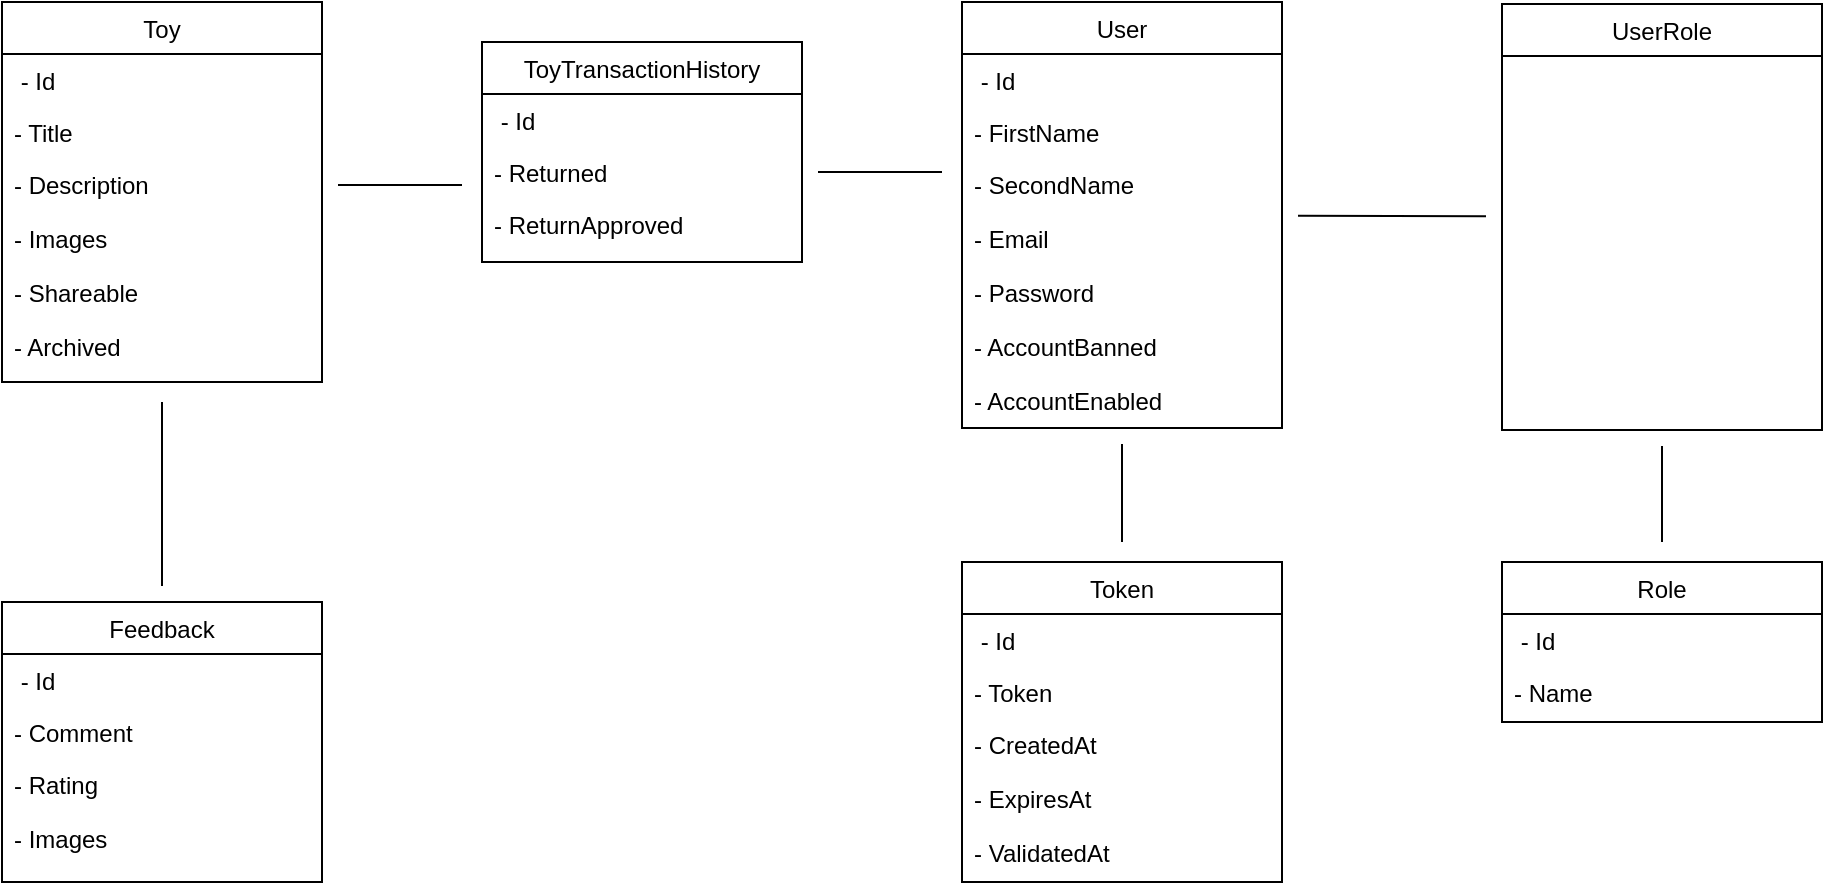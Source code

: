 <mxfile version="24.6.4" type="github">
  <diagram id="C5RBs43oDa-KdzZeNtuy" name="Page-1">
    <mxGraphModel dx="2014" dy="949" grid="1" gridSize="10" guides="1" tooltips="1" connect="1" arrows="1" fold="1" page="1" pageScale="1" pageWidth="827" pageHeight="1169" math="0" shadow="0">
      <root>
        <mxCell id="WIyWlLk6GJQsqaUBKTNV-0" />
        <mxCell id="WIyWlLk6GJQsqaUBKTNV-1" parent="WIyWlLk6GJQsqaUBKTNV-0" />
        <mxCell id="zkfFHV4jXpPFQw0GAbJ--17" value="Toy" style="swimlane;fontStyle=0;align=center;verticalAlign=top;childLayout=stackLayout;horizontal=1;startSize=26;horizontalStack=0;resizeParent=1;resizeLast=0;collapsible=1;marginBottom=0;rounded=0;shadow=0;strokeWidth=1;" parent="WIyWlLk6GJQsqaUBKTNV-1" vertex="1">
          <mxGeometry x="60" y="130" width="160" height="190" as="geometry">
            <mxRectangle x="60" y="130" width="160" height="26" as="alternateBounds" />
          </mxGeometry>
        </mxCell>
        <mxCell id="zkfFHV4jXpPFQw0GAbJ--18" value=" - Id" style="text;align=left;verticalAlign=top;spacingLeft=4;spacingRight=4;overflow=hidden;rotatable=0;points=[[0,0.5],[1,0.5]];portConstraint=eastwest;" parent="zkfFHV4jXpPFQw0GAbJ--17" vertex="1">
          <mxGeometry y="26" width="160" height="26" as="geometry" />
        </mxCell>
        <mxCell id="zkfFHV4jXpPFQw0GAbJ--19" value="- Title" style="text;align=left;verticalAlign=top;spacingLeft=4;spacingRight=4;overflow=hidden;rotatable=0;points=[[0,0.5],[1,0.5]];portConstraint=eastwest;rounded=0;shadow=0;html=0;" parent="zkfFHV4jXpPFQw0GAbJ--17" vertex="1">
          <mxGeometry y="52" width="160" height="26" as="geometry" />
        </mxCell>
        <mxCell id="p7sFAHXtTNkLviDF1ji--74" style="edgeStyle=none;curved=1;rounded=0;orthogonalLoop=1;jettySize=auto;html=1;fontFamily=Architects Daughter;fontSource=https%3A%2F%2Ffonts.googleapis.com%2Fcss%3Ffamily%3DArchitects%2BDaughter;fontSize=16;startSize=14;endArrow=none;endSize=14;sourcePerimeterSpacing=8;targetPerimeterSpacing=8;endFill=0;" edge="1" parent="zkfFHV4jXpPFQw0GAbJ--17" source="p7sFAHXtTNkLviDF1ji--14">
          <mxGeometry relative="1" as="geometry">
            <mxPoint x="230.0" y="91.5" as="targetPoint" />
          </mxGeometry>
        </mxCell>
        <mxCell id="p7sFAHXtTNkLviDF1ji--14" value="- Description" style="text;align=left;verticalAlign=top;spacingLeft=4;spacingRight=4;overflow=hidden;rotatable=0;points=[[0,0.5],[1,0.5]];portConstraint=eastwest;rounded=0;shadow=0;html=0;" vertex="1" parent="zkfFHV4jXpPFQw0GAbJ--17">
          <mxGeometry y="78" width="160" height="27" as="geometry" />
        </mxCell>
        <mxCell id="p7sFAHXtTNkLviDF1ji--15" value="- Images" style="text;align=left;verticalAlign=top;spacingLeft=4;spacingRight=4;overflow=hidden;rotatable=0;points=[[0,0.5],[1,0.5]];portConstraint=eastwest;rounded=0;shadow=0;html=0;" vertex="1" parent="zkfFHV4jXpPFQw0GAbJ--17">
          <mxGeometry y="105" width="160" height="27" as="geometry" />
        </mxCell>
        <mxCell id="p7sFAHXtTNkLviDF1ji--16" value="- Shareable" style="text;align=left;verticalAlign=top;spacingLeft=4;spacingRight=4;overflow=hidden;rotatable=0;points=[[0,0.5],[1,0.5]];portConstraint=eastwest;rounded=0;shadow=0;html=0;" vertex="1" parent="zkfFHV4jXpPFQw0GAbJ--17">
          <mxGeometry y="132" width="160" height="27" as="geometry" />
        </mxCell>
        <mxCell id="p7sFAHXtTNkLviDF1ji--17" value="- Archived" style="text;align=left;verticalAlign=top;spacingLeft=4;spacingRight=4;overflow=hidden;rotatable=0;points=[[0,0.5],[1,0.5]];portConstraint=eastwest;rounded=0;shadow=0;html=0;" vertex="1" parent="zkfFHV4jXpPFQw0GAbJ--17">
          <mxGeometry y="159" width="160" height="27" as="geometry" />
        </mxCell>
        <mxCell id="p7sFAHXtTNkLviDF1ji--73" style="edgeStyle=none;curved=1;rounded=0;orthogonalLoop=1;jettySize=auto;html=1;fontFamily=Architects Daughter;fontSource=https%3A%2F%2Ffonts.googleapis.com%2Fcss%3Ffamily%3DArchitects%2BDaughter;fontSize=16;startSize=14;endArrow=none;endSize=14;sourcePerimeterSpacing=8;targetPerimeterSpacing=8;endFill=0;" edge="1" parent="WIyWlLk6GJQsqaUBKTNV-1" source="p7sFAHXtTNkLviDF1ji--19">
          <mxGeometry relative="1" as="geometry">
            <mxPoint x="140.0" y="330" as="targetPoint" />
          </mxGeometry>
        </mxCell>
        <mxCell id="p7sFAHXtTNkLviDF1ji--19" value="Feedback" style="swimlane;fontStyle=0;align=center;verticalAlign=top;childLayout=stackLayout;horizontal=1;startSize=26;horizontalStack=0;resizeParent=1;resizeLast=0;collapsible=1;marginBottom=0;rounded=0;shadow=0;strokeWidth=1;" vertex="1" parent="WIyWlLk6GJQsqaUBKTNV-1">
          <mxGeometry x="60" y="430" width="160" height="140" as="geometry">
            <mxRectangle x="60" y="130" width="160" height="26" as="alternateBounds" />
          </mxGeometry>
        </mxCell>
        <mxCell id="p7sFAHXtTNkLviDF1ji--20" value=" - Id" style="text;align=left;verticalAlign=top;spacingLeft=4;spacingRight=4;overflow=hidden;rotatable=0;points=[[0,0.5],[1,0.5]];portConstraint=eastwest;" vertex="1" parent="p7sFAHXtTNkLviDF1ji--19">
          <mxGeometry y="26" width="160" height="26" as="geometry" />
        </mxCell>
        <mxCell id="p7sFAHXtTNkLviDF1ji--21" value="- Comment" style="text;align=left;verticalAlign=top;spacingLeft=4;spacingRight=4;overflow=hidden;rotatable=0;points=[[0,0.5],[1,0.5]];portConstraint=eastwest;rounded=0;shadow=0;html=0;" vertex="1" parent="p7sFAHXtTNkLviDF1ji--19">
          <mxGeometry y="52" width="160" height="26" as="geometry" />
        </mxCell>
        <mxCell id="p7sFAHXtTNkLviDF1ji--22" value="- Rating" style="text;align=left;verticalAlign=top;spacingLeft=4;spacingRight=4;overflow=hidden;rotatable=0;points=[[0,0.5],[1,0.5]];portConstraint=eastwest;rounded=0;shadow=0;html=0;" vertex="1" parent="p7sFAHXtTNkLviDF1ji--19">
          <mxGeometry y="78" width="160" height="27" as="geometry" />
        </mxCell>
        <mxCell id="p7sFAHXtTNkLviDF1ji--25" value="- Images" style="text;align=left;verticalAlign=top;spacingLeft=4;spacingRight=4;overflow=hidden;rotatable=0;points=[[0,0.5],[1,0.5]];portConstraint=eastwest;rounded=0;shadow=0;html=0;" vertex="1" parent="p7sFAHXtTNkLviDF1ji--19">
          <mxGeometry y="105" width="160" height="27" as="geometry" />
        </mxCell>
        <mxCell id="p7sFAHXtTNkLviDF1ji--28" value="ToyTransactionHistory" style="swimlane;fontStyle=0;align=center;verticalAlign=top;childLayout=stackLayout;horizontal=1;startSize=26;horizontalStack=0;resizeParent=1;resizeLast=0;collapsible=1;marginBottom=0;rounded=0;shadow=0;strokeWidth=1;" vertex="1" parent="WIyWlLk6GJQsqaUBKTNV-1">
          <mxGeometry x="300" y="150" width="160" height="110" as="geometry">
            <mxRectangle x="60" y="130" width="160" height="26" as="alternateBounds" />
          </mxGeometry>
        </mxCell>
        <mxCell id="p7sFAHXtTNkLviDF1ji--29" value=" - Id" style="text;align=left;verticalAlign=top;spacingLeft=4;spacingRight=4;overflow=hidden;rotatable=0;points=[[0,0.5],[1,0.5]];portConstraint=eastwest;" vertex="1" parent="p7sFAHXtTNkLviDF1ji--28">
          <mxGeometry y="26" width="160" height="26" as="geometry" />
        </mxCell>
        <mxCell id="p7sFAHXtTNkLviDF1ji--75" style="edgeStyle=none;curved=1;rounded=0;orthogonalLoop=1;jettySize=auto;html=1;fontFamily=Architects Daughter;fontSource=https%3A%2F%2Ffonts.googleapis.com%2Fcss%3Ffamily%3DArchitects%2BDaughter;fontSize=16;startSize=14;endArrow=none;endSize=14;sourcePerimeterSpacing=8;targetPerimeterSpacing=8;endFill=0;" edge="1" parent="p7sFAHXtTNkLviDF1ji--28" source="p7sFAHXtTNkLviDF1ji--30">
          <mxGeometry relative="1" as="geometry">
            <mxPoint x="230.0" y="65" as="targetPoint" />
          </mxGeometry>
        </mxCell>
        <mxCell id="p7sFAHXtTNkLviDF1ji--30" value="- Returned" style="text;align=left;verticalAlign=top;spacingLeft=4;spacingRight=4;overflow=hidden;rotatable=0;points=[[0,0.5],[1,0.5]];portConstraint=eastwest;rounded=0;shadow=0;html=0;" vertex="1" parent="p7sFAHXtTNkLviDF1ji--28">
          <mxGeometry y="52" width="160" height="26" as="geometry" />
        </mxCell>
        <mxCell id="p7sFAHXtTNkLviDF1ji--36" value="- ReturnApproved" style="text;align=left;verticalAlign=top;spacingLeft=4;spacingRight=4;overflow=hidden;rotatable=0;points=[[0,0.5],[1,0.5]];portConstraint=eastwest;rounded=0;shadow=0;html=0;" vertex="1" parent="p7sFAHXtTNkLviDF1ji--28">
          <mxGeometry y="78" width="160" height="26" as="geometry" />
        </mxCell>
        <mxCell id="p7sFAHXtTNkLviDF1ji--76" style="edgeStyle=none;curved=1;rounded=0;orthogonalLoop=1;jettySize=auto;html=1;fontFamily=Architects Daughter;fontSource=https%3A%2F%2Ffonts.googleapis.com%2Fcss%3Ffamily%3DArchitects%2BDaughter;fontSize=16;startSize=14;endArrow=none;endSize=14;sourcePerimeterSpacing=8;targetPerimeterSpacing=8;endFill=0;" edge="1" parent="WIyWlLk6GJQsqaUBKTNV-1" source="p7sFAHXtTNkLviDF1ji--39">
          <mxGeometry relative="1" as="geometry">
            <mxPoint x="620.0" y="400" as="targetPoint" />
          </mxGeometry>
        </mxCell>
        <mxCell id="p7sFAHXtTNkLviDF1ji--87" value="" style="edgeStyle=none;curved=1;rounded=0;orthogonalLoop=1;jettySize=auto;html=1;fontFamily=Architects Daughter;fontSource=https%3A%2F%2Ffonts.googleapis.com%2Fcss%3Ffamily%3DArchitects%2BDaughter;fontSize=16;startSize=14;endArrow=none;endSize=14;sourcePerimeterSpacing=8;targetPerimeterSpacing=8;endFill=0;" edge="1" parent="WIyWlLk6GJQsqaUBKTNV-1" source="p7sFAHXtTNkLviDF1ji--39" target="p7sFAHXtTNkLviDF1ji--79">
          <mxGeometry relative="1" as="geometry" />
        </mxCell>
        <mxCell id="p7sFAHXtTNkLviDF1ji--39" value="User" style="swimlane;fontStyle=0;align=center;verticalAlign=top;childLayout=stackLayout;horizontal=1;startSize=26;horizontalStack=0;resizeParent=1;resizeLast=0;collapsible=1;marginBottom=0;rounded=0;shadow=0;strokeWidth=1;" vertex="1" parent="WIyWlLk6GJQsqaUBKTNV-1">
          <mxGeometry x="540" y="130" width="160" height="213" as="geometry">
            <mxRectangle x="60" y="130" width="160" height="26" as="alternateBounds" />
          </mxGeometry>
        </mxCell>
        <mxCell id="p7sFAHXtTNkLviDF1ji--40" value=" - Id" style="text;align=left;verticalAlign=top;spacingLeft=4;spacingRight=4;overflow=hidden;rotatable=0;points=[[0,0.5],[1,0.5]];portConstraint=eastwest;" vertex="1" parent="p7sFAHXtTNkLviDF1ji--39">
          <mxGeometry y="26" width="160" height="26" as="geometry" />
        </mxCell>
        <mxCell id="p7sFAHXtTNkLviDF1ji--41" value="- FirstName" style="text;align=left;verticalAlign=top;spacingLeft=4;spacingRight=4;overflow=hidden;rotatable=0;points=[[0,0.5],[1,0.5]];portConstraint=eastwest;rounded=0;shadow=0;html=0;" vertex="1" parent="p7sFAHXtTNkLviDF1ji--39">
          <mxGeometry y="52" width="160" height="26" as="geometry" />
        </mxCell>
        <mxCell id="p7sFAHXtTNkLviDF1ji--42" value="- SecondName" style="text;align=left;verticalAlign=top;spacingLeft=4;spacingRight=4;overflow=hidden;rotatable=0;points=[[0,0.5],[1,0.5]];portConstraint=eastwest;rounded=0;shadow=0;html=0;" vertex="1" parent="p7sFAHXtTNkLviDF1ji--39">
          <mxGeometry y="78" width="160" height="27" as="geometry" />
        </mxCell>
        <mxCell id="p7sFAHXtTNkLviDF1ji--43" value="- Email" style="text;align=left;verticalAlign=top;spacingLeft=4;spacingRight=4;overflow=hidden;rotatable=0;points=[[0,0.5],[1,0.5]];portConstraint=eastwest;rounded=0;shadow=0;html=0;" vertex="1" parent="p7sFAHXtTNkLviDF1ji--39">
          <mxGeometry y="105" width="160" height="27" as="geometry" />
        </mxCell>
        <mxCell id="p7sFAHXtTNkLviDF1ji--44" value="- Password" style="text;align=left;verticalAlign=top;spacingLeft=4;spacingRight=4;overflow=hidden;rotatable=0;points=[[0,0.5],[1,0.5]];portConstraint=eastwest;rounded=0;shadow=0;html=0;" vertex="1" parent="p7sFAHXtTNkLviDF1ji--39">
          <mxGeometry y="132" width="160" height="27" as="geometry" />
        </mxCell>
        <mxCell id="p7sFAHXtTNkLviDF1ji--45" value="- AccountBanned" style="text;align=left;verticalAlign=top;spacingLeft=4;spacingRight=4;overflow=hidden;rotatable=0;points=[[0,0.5],[1,0.5]];portConstraint=eastwest;rounded=0;shadow=0;html=0;" vertex="1" parent="p7sFAHXtTNkLviDF1ji--39">
          <mxGeometry y="159" width="160" height="27" as="geometry" />
        </mxCell>
        <mxCell id="p7sFAHXtTNkLviDF1ji--47" value="- AccountEnabled" style="text;align=left;verticalAlign=top;spacingLeft=4;spacingRight=4;overflow=hidden;rotatable=0;points=[[0,0.5],[1,0.5]];portConstraint=eastwest;rounded=0;shadow=0;html=0;" vertex="1" parent="p7sFAHXtTNkLviDF1ji--39">
          <mxGeometry y="186" width="160" height="27" as="geometry" />
        </mxCell>
        <mxCell id="p7sFAHXtTNkLviDF1ji--49" value="Token" style="swimlane;fontStyle=0;align=center;verticalAlign=top;childLayout=stackLayout;horizontal=1;startSize=26;horizontalStack=0;resizeParent=1;resizeLast=0;collapsible=1;marginBottom=0;rounded=0;shadow=0;strokeWidth=1;" vertex="1" parent="WIyWlLk6GJQsqaUBKTNV-1">
          <mxGeometry x="540" y="410" width="160" height="160" as="geometry">
            <mxRectangle x="60" y="130" width="160" height="26" as="alternateBounds" />
          </mxGeometry>
        </mxCell>
        <mxCell id="p7sFAHXtTNkLviDF1ji--50" value=" - Id" style="text;align=left;verticalAlign=top;spacingLeft=4;spacingRight=4;overflow=hidden;rotatable=0;points=[[0,0.5],[1,0.5]];portConstraint=eastwest;" vertex="1" parent="p7sFAHXtTNkLviDF1ji--49">
          <mxGeometry y="26" width="160" height="26" as="geometry" />
        </mxCell>
        <mxCell id="p7sFAHXtTNkLviDF1ji--51" value="- Token" style="text;align=left;verticalAlign=top;spacingLeft=4;spacingRight=4;overflow=hidden;rotatable=0;points=[[0,0.5],[1,0.5]];portConstraint=eastwest;rounded=0;shadow=0;html=0;" vertex="1" parent="p7sFAHXtTNkLviDF1ji--49">
          <mxGeometry y="52" width="160" height="26" as="geometry" />
        </mxCell>
        <mxCell id="p7sFAHXtTNkLviDF1ji--52" value="- CreatedAt" style="text;align=left;verticalAlign=top;spacingLeft=4;spacingRight=4;overflow=hidden;rotatable=0;points=[[0,0.5],[1,0.5]];portConstraint=eastwest;rounded=0;shadow=0;html=0;" vertex="1" parent="p7sFAHXtTNkLviDF1ji--49">
          <mxGeometry y="78" width="160" height="27" as="geometry" />
        </mxCell>
        <mxCell id="p7sFAHXtTNkLviDF1ji--53" value="- ExpiresAt" style="text;align=left;verticalAlign=top;spacingLeft=4;spacingRight=4;overflow=hidden;rotatable=0;points=[[0,0.5],[1,0.5]];portConstraint=eastwest;rounded=0;shadow=0;html=0;" vertex="1" parent="p7sFAHXtTNkLviDF1ji--49">
          <mxGeometry y="105" width="160" height="27" as="geometry" />
        </mxCell>
        <mxCell id="p7sFAHXtTNkLviDF1ji--54" value="- ValidatedAt" style="text;align=left;verticalAlign=top;spacingLeft=4;spacingRight=4;overflow=hidden;rotatable=0;points=[[0,0.5],[1,0.5]];portConstraint=eastwest;rounded=0;shadow=0;html=0;" vertex="1" parent="p7sFAHXtTNkLviDF1ji--49">
          <mxGeometry y="132" width="160" height="27" as="geometry" />
        </mxCell>
        <mxCell id="p7sFAHXtTNkLviDF1ji--95" style="edgeStyle=none;curved=1;rounded=0;orthogonalLoop=1;jettySize=auto;html=1;fontFamily=Architects Daughter;fontSource=https%3A%2F%2Ffonts.googleapis.com%2Fcss%3Ffamily%3DArchitects%2BDaughter;fontSize=16;startSize=14;endArrow=none;endSize=14;sourcePerimeterSpacing=8;targetPerimeterSpacing=8;endFill=0;" edge="1" parent="WIyWlLk6GJQsqaUBKTNV-1" source="p7sFAHXtTNkLviDF1ji--79">
          <mxGeometry relative="1" as="geometry">
            <mxPoint x="890" y="400" as="targetPoint" />
          </mxGeometry>
        </mxCell>
        <mxCell id="p7sFAHXtTNkLviDF1ji--79" value="UserRole" style="swimlane;fontStyle=0;align=center;verticalAlign=top;childLayout=stackLayout;horizontal=1;startSize=26;horizontalStack=0;resizeParent=1;resizeLast=0;collapsible=1;marginBottom=0;rounded=0;shadow=0;strokeWidth=1;fontFamily=Helvetica;" vertex="1" parent="WIyWlLk6GJQsqaUBKTNV-1">
          <mxGeometry x="810" y="131" width="160" height="213" as="geometry">
            <mxRectangle x="60" y="130" width="160" height="26" as="alternateBounds" />
          </mxGeometry>
        </mxCell>
        <mxCell id="p7sFAHXtTNkLviDF1ji--89" value="Role" style="swimlane;fontStyle=0;align=center;verticalAlign=top;childLayout=stackLayout;horizontal=1;startSize=26;horizontalStack=0;resizeParent=1;resizeLast=0;collapsible=1;marginBottom=0;rounded=0;shadow=0;strokeWidth=1;" vertex="1" parent="WIyWlLk6GJQsqaUBKTNV-1">
          <mxGeometry x="810" y="410" width="160" height="80" as="geometry">
            <mxRectangle x="60" y="130" width="160" height="26" as="alternateBounds" />
          </mxGeometry>
        </mxCell>
        <mxCell id="p7sFAHXtTNkLviDF1ji--90" value=" - Id" style="text;align=left;verticalAlign=top;spacingLeft=4;spacingRight=4;overflow=hidden;rotatable=0;points=[[0,0.5],[1,0.5]];portConstraint=eastwest;" vertex="1" parent="p7sFAHXtTNkLviDF1ji--89">
          <mxGeometry y="26" width="160" height="26" as="geometry" />
        </mxCell>
        <mxCell id="p7sFAHXtTNkLviDF1ji--91" value="- Name" style="text;align=left;verticalAlign=top;spacingLeft=4;spacingRight=4;overflow=hidden;rotatable=0;points=[[0,0.5],[1,0.5]];portConstraint=eastwest;rounded=0;shadow=0;html=0;" vertex="1" parent="p7sFAHXtTNkLviDF1ji--89">
          <mxGeometry y="52" width="160" height="26" as="geometry" />
        </mxCell>
      </root>
    </mxGraphModel>
  </diagram>
</mxfile>

